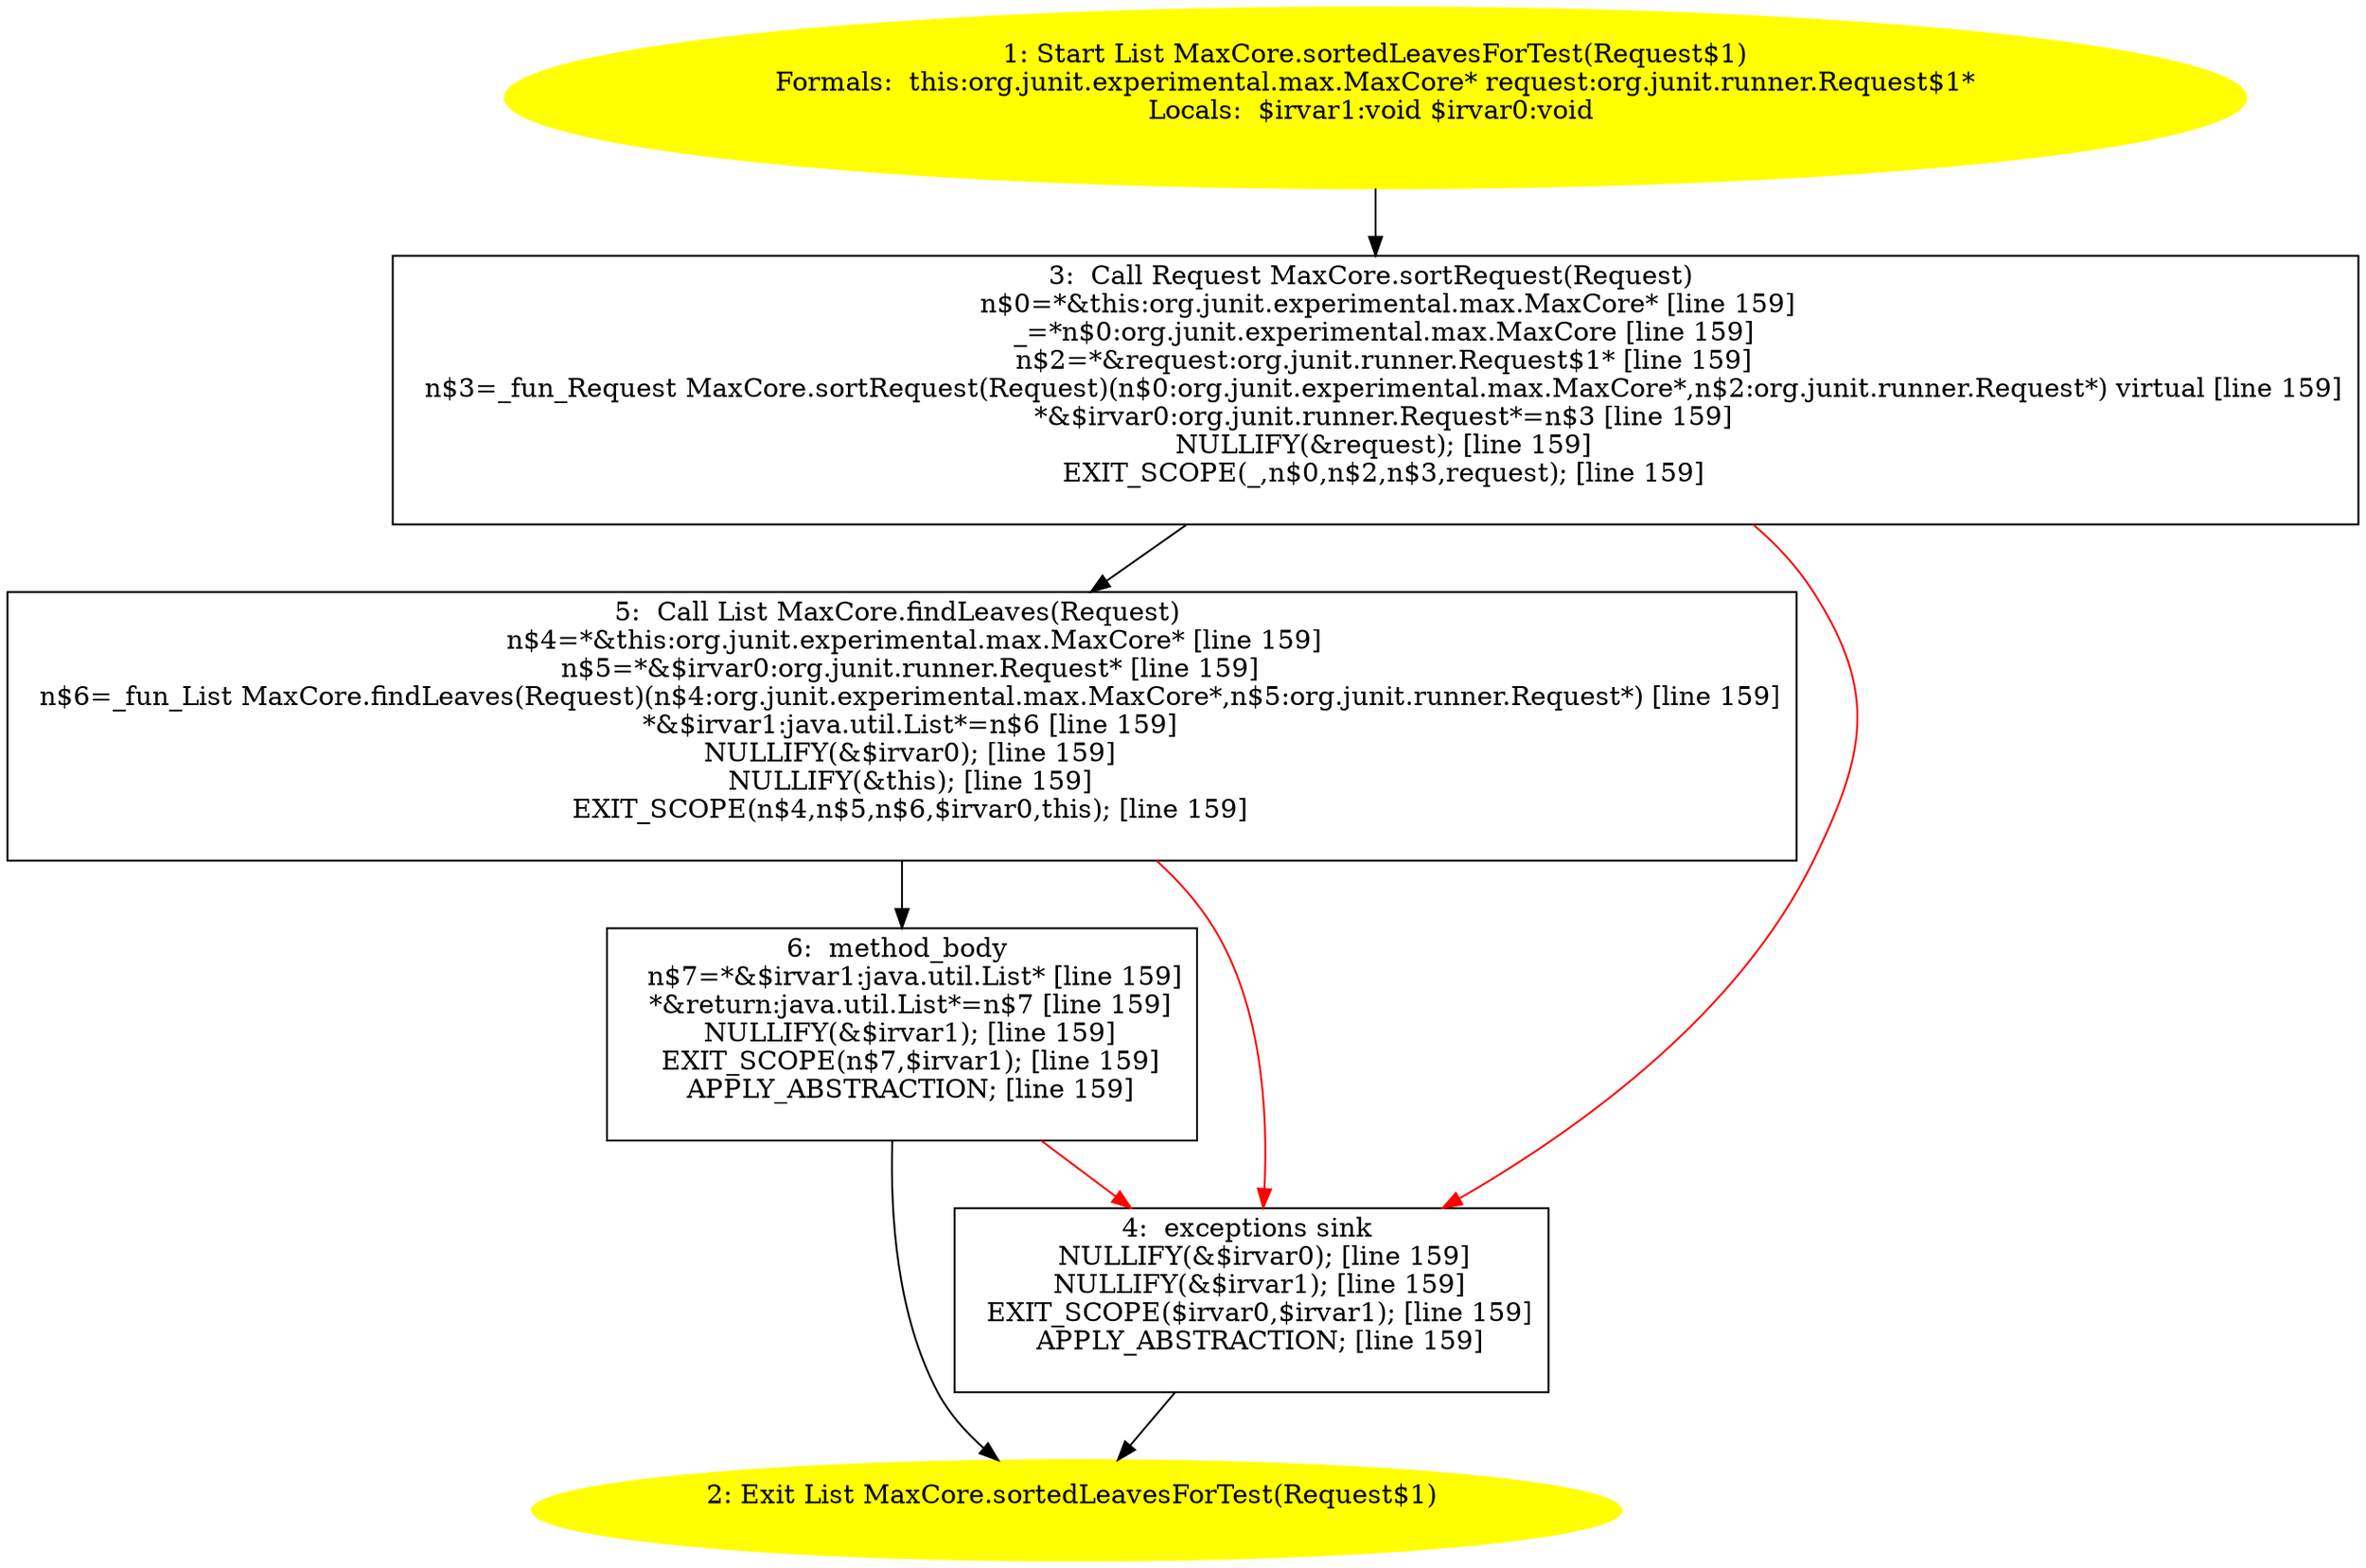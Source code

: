 /* @generated */
digraph cfg {
"org.junit.experimental.max.MaxCore.sortedLeavesForTest(org.junit.runner.Request$1):java.util.List.6d0954fe4363ebd4236d4ef3b9336312_1" [label="1: Start List MaxCore.sortedLeavesForTest(Request$1)\nFormals:  this:org.junit.experimental.max.MaxCore* request:org.junit.runner.Request$1*\nLocals:  $irvar1:void $irvar0:void \n  " color=yellow style=filled]
	

	 "org.junit.experimental.max.MaxCore.sortedLeavesForTest(org.junit.runner.Request$1):java.util.List.6d0954fe4363ebd4236d4ef3b9336312_1" -> "org.junit.experimental.max.MaxCore.sortedLeavesForTest(org.junit.runner.Request$1):java.util.List.6d0954fe4363ebd4236d4ef3b9336312_3" ;
"org.junit.experimental.max.MaxCore.sortedLeavesForTest(org.junit.runner.Request$1):java.util.List.6d0954fe4363ebd4236d4ef3b9336312_2" [label="2: Exit List MaxCore.sortedLeavesForTest(Request$1) \n  " color=yellow style=filled]
	

"org.junit.experimental.max.MaxCore.sortedLeavesForTest(org.junit.runner.Request$1):java.util.List.6d0954fe4363ebd4236d4ef3b9336312_3" [label="3:  Call Request MaxCore.sortRequest(Request) \n   n$0=*&this:org.junit.experimental.max.MaxCore* [line 159]\n  _=*n$0:org.junit.experimental.max.MaxCore [line 159]\n  n$2=*&request:org.junit.runner.Request$1* [line 159]\n  n$3=_fun_Request MaxCore.sortRequest(Request)(n$0:org.junit.experimental.max.MaxCore*,n$2:org.junit.runner.Request*) virtual [line 159]\n  *&$irvar0:org.junit.runner.Request*=n$3 [line 159]\n  NULLIFY(&request); [line 159]\n  EXIT_SCOPE(_,n$0,n$2,n$3,request); [line 159]\n " shape="box"]
	

	 "org.junit.experimental.max.MaxCore.sortedLeavesForTest(org.junit.runner.Request$1):java.util.List.6d0954fe4363ebd4236d4ef3b9336312_3" -> "org.junit.experimental.max.MaxCore.sortedLeavesForTest(org.junit.runner.Request$1):java.util.List.6d0954fe4363ebd4236d4ef3b9336312_5" ;
	 "org.junit.experimental.max.MaxCore.sortedLeavesForTest(org.junit.runner.Request$1):java.util.List.6d0954fe4363ebd4236d4ef3b9336312_3" -> "org.junit.experimental.max.MaxCore.sortedLeavesForTest(org.junit.runner.Request$1):java.util.List.6d0954fe4363ebd4236d4ef3b9336312_4" [color="red" ];
"org.junit.experimental.max.MaxCore.sortedLeavesForTest(org.junit.runner.Request$1):java.util.List.6d0954fe4363ebd4236d4ef3b9336312_4" [label="4:  exceptions sink \n   NULLIFY(&$irvar0); [line 159]\n  NULLIFY(&$irvar1); [line 159]\n  EXIT_SCOPE($irvar0,$irvar1); [line 159]\n  APPLY_ABSTRACTION; [line 159]\n " shape="box"]
	

	 "org.junit.experimental.max.MaxCore.sortedLeavesForTest(org.junit.runner.Request$1):java.util.List.6d0954fe4363ebd4236d4ef3b9336312_4" -> "org.junit.experimental.max.MaxCore.sortedLeavesForTest(org.junit.runner.Request$1):java.util.List.6d0954fe4363ebd4236d4ef3b9336312_2" ;
"org.junit.experimental.max.MaxCore.sortedLeavesForTest(org.junit.runner.Request$1):java.util.List.6d0954fe4363ebd4236d4ef3b9336312_5" [label="5:  Call List MaxCore.findLeaves(Request) \n   n$4=*&this:org.junit.experimental.max.MaxCore* [line 159]\n  n$5=*&$irvar0:org.junit.runner.Request* [line 159]\n  n$6=_fun_List MaxCore.findLeaves(Request)(n$4:org.junit.experimental.max.MaxCore*,n$5:org.junit.runner.Request*) [line 159]\n  *&$irvar1:java.util.List*=n$6 [line 159]\n  NULLIFY(&$irvar0); [line 159]\n  NULLIFY(&this); [line 159]\n  EXIT_SCOPE(n$4,n$5,n$6,$irvar0,this); [line 159]\n " shape="box"]
	

	 "org.junit.experimental.max.MaxCore.sortedLeavesForTest(org.junit.runner.Request$1):java.util.List.6d0954fe4363ebd4236d4ef3b9336312_5" -> "org.junit.experimental.max.MaxCore.sortedLeavesForTest(org.junit.runner.Request$1):java.util.List.6d0954fe4363ebd4236d4ef3b9336312_6" ;
	 "org.junit.experimental.max.MaxCore.sortedLeavesForTest(org.junit.runner.Request$1):java.util.List.6d0954fe4363ebd4236d4ef3b9336312_5" -> "org.junit.experimental.max.MaxCore.sortedLeavesForTest(org.junit.runner.Request$1):java.util.List.6d0954fe4363ebd4236d4ef3b9336312_4" [color="red" ];
"org.junit.experimental.max.MaxCore.sortedLeavesForTest(org.junit.runner.Request$1):java.util.List.6d0954fe4363ebd4236d4ef3b9336312_6" [label="6:  method_body \n   n$7=*&$irvar1:java.util.List* [line 159]\n  *&return:java.util.List*=n$7 [line 159]\n  NULLIFY(&$irvar1); [line 159]\n  EXIT_SCOPE(n$7,$irvar1); [line 159]\n  APPLY_ABSTRACTION; [line 159]\n " shape="box"]
	

	 "org.junit.experimental.max.MaxCore.sortedLeavesForTest(org.junit.runner.Request$1):java.util.List.6d0954fe4363ebd4236d4ef3b9336312_6" -> "org.junit.experimental.max.MaxCore.sortedLeavesForTest(org.junit.runner.Request$1):java.util.List.6d0954fe4363ebd4236d4ef3b9336312_2" ;
	 "org.junit.experimental.max.MaxCore.sortedLeavesForTest(org.junit.runner.Request$1):java.util.List.6d0954fe4363ebd4236d4ef3b9336312_6" -> "org.junit.experimental.max.MaxCore.sortedLeavesForTest(org.junit.runner.Request$1):java.util.List.6d0954fe4363ebd4236d4ef3b9336312_4" [color="red" ];
}
